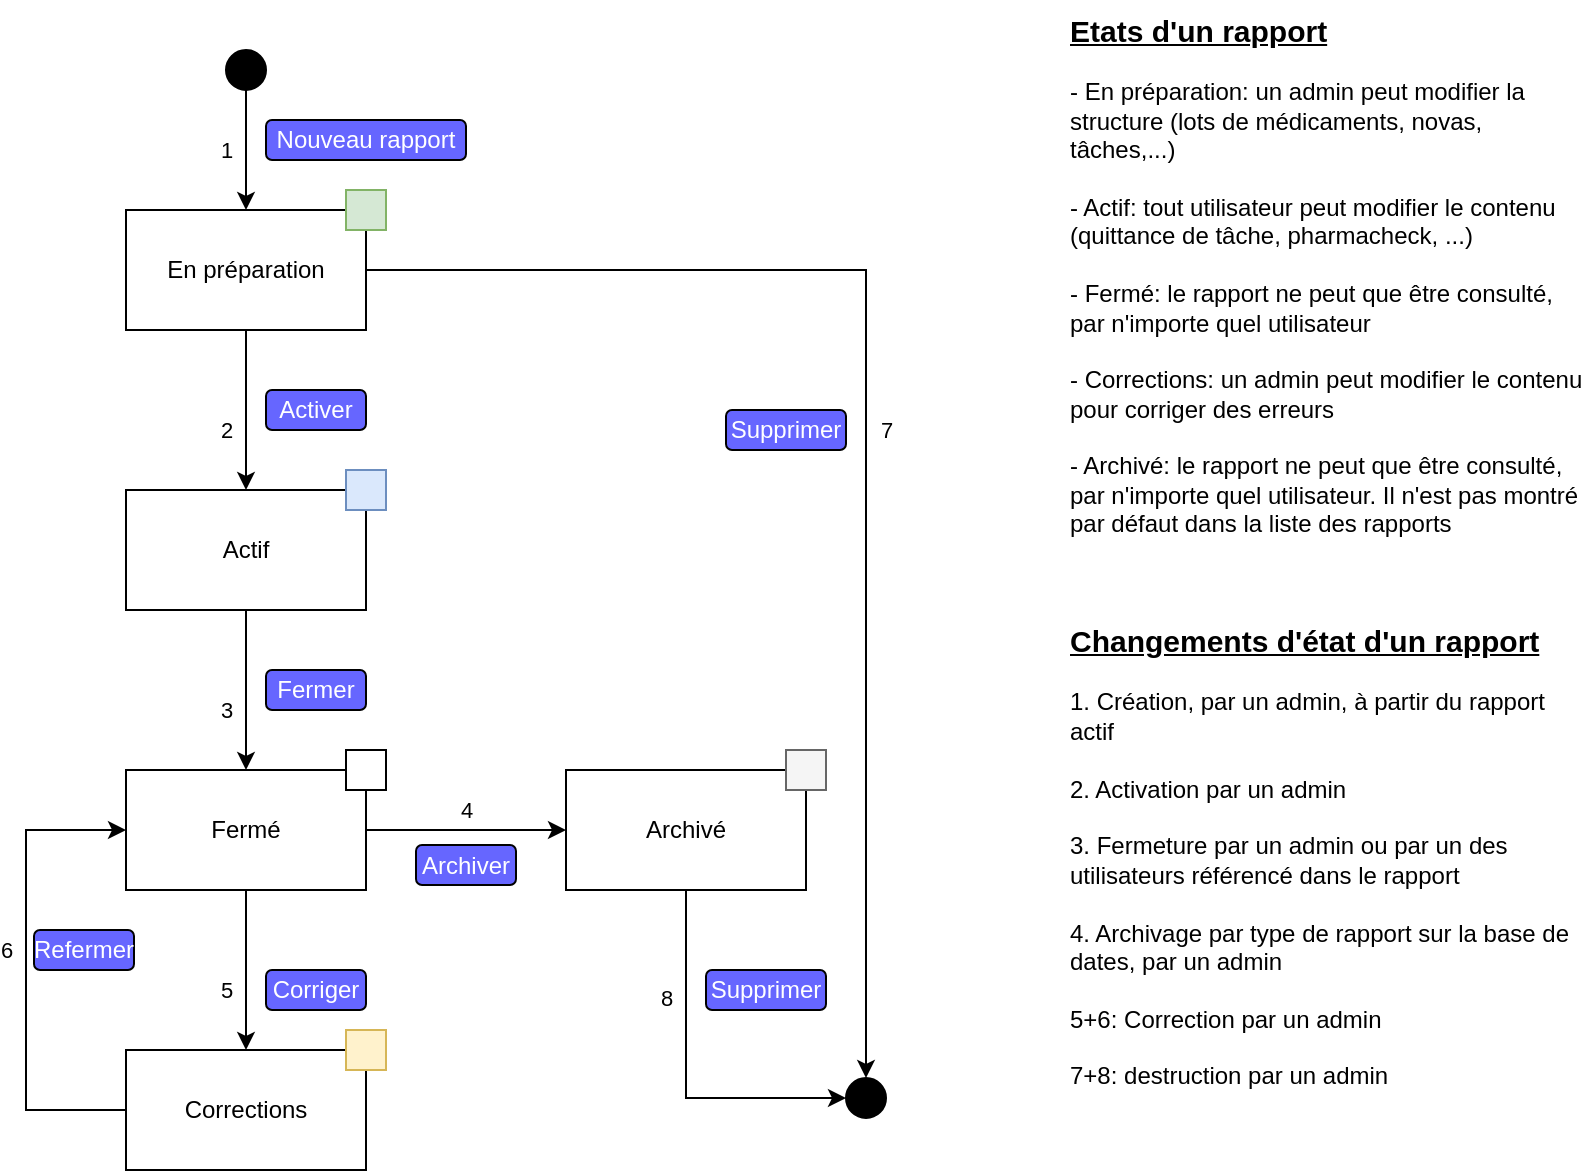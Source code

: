 <mxfile version="12.1.7" type="device" pages="1"><diagram id="l7Rf27e1tCBjD9_Setta" name="Page-1"><mxGraphModel dx="946" dy="680" grid="1" gridSize="10" guides="1" tooltips="1" connect="1" arrows="1" fold="1" page="1" pageScale="1" pageWidth="827" pageHeight="1169" math="0" shadow="0"><root><mxCell id="0"/><mxCell id="1" parent="0"/><mxCell id="783jpXroMkC5PAm37BBJ-1" value="" style="ellipse;whiteSpace=wrap;html=1;aspect=fixed;fillColor=#000000;" parent="1" vertex="1"><mxGeometry x="120" y="40" width="20" height="20" as="geometry"/></mxCell><mxCell id="783jpXroMkC5PAm37BBJ-3" value="" style="ellipse;whiteSpace=wrap;html=1;aspect=fixed;fillColor=#000000;" parent="1" vertex="1"><mxGeometry x="430" y="554" width="20" height="20" as="geometry"/></mxCell><mxCell id="783jpXroMkC5PAm37BBJ-8" value="2" style="edgeStyle=orthogonalEdgeStyle;rounded=0;orthogonalLoop=1;jettySize=auto;html=1;" parent="1" source="783jpXroMkC5PAm37BBJ-6" target="783jpXroMkC5PAm37BBJ-7" edge="1"><mxGeometry x="0.25" y="-10" relative="1" as="geometry"><mxPoint as="offset"/></mxGeometry></mxCell><mxCell id="783jpXroMkC5PAm37BBJ-6" value="En préparation" style="rounded=0;whiteSpace=wrap;html=1;fillColor=#FFFFFF;" parent="1" vertex="1"><mxGeometry x="70" y="120" width="120" height="60" as="geometry"/></mxCell><mxCell id="783jpXroMkC5PAm37BBJ-10" value="3" style="edgeStyle=orthogonalEdgeStyle;rounded=0;orthogonalLoop=1;jettySize=auto;html=1;" parent="1" source="783jpXroMkC5PAm37BBJ-7" target="783jpXroMkC5PAm37BBJ-9" edge="1"><mxGeometry x="0.25" y="-10" relative="1" as="geometry"><mxPoint as="offset"/></mxGeometry></mxCell><mxCell id="783jpXroMkC5PAm37BBJ-7" value="Actif" style="rounded=0;whiteSpace=wrap;html=1;fillColor=#FFFFFF;" parent="1" vertex="1"><mxGeometry x="70" y="260" width="120" height="60" as="geometry"/></mxCell><mxCell id="783jpXroMkC5PAm37BBJ-12" value="4" style="edgeStyle=orthogonalEdgeStyle;rounded=0;orthogonalLoop=1;jettySize=auto;html=1;" parent="1" source="783jpXroMkC5PAm37BBJ-9" target="783jpXroMkC5PAm37BBJ-11" edge="1"><mxGeometry y="10" relative="1" as="geometry"><mxPoint as="offset"/></mxGeometry></mxCell><mxCell id="783jpXroMkC5PAm37BBJ-14" value="5" style="edgeStyle=orthogonalEdgeStyle;rounded=0;orthogonalLoop=1;jettySize=auto;html=1;" parent="1" source="783jpXroMkC5PAm37BBJ-9" target="783jpXroMkC5PAm37BBJ-13" edge="1"><mxGeometry x="0.25" y="-10" relative="1" as="geometry"><mxPoint as="offset"/></mxGeometry></mxCell><mxCell id="783jpXroMkC5PAm37BBJ-9" value="Fermé" style="rounded=0;whiteSpace=wrap;html=1;fillColor=#FFFFFF;" parent="1" vertex="1"><mxGeometry x="70" y="400" width="120" height="60" as="geometry"/></mxCell><mxCell id="783jpXroMkC5PAm37BBJ-13" value="Corrections" style="rounded=0;whiteSpace=wrap;html=1;fillColor=#FFFFFF;" parent="1" vertex="1"><mxGeometry x="70" y="540" width="120" height="60" as="geometry"/></mxCell><mxCell id="783jpXroMkC5PAm37BBJ-11" value="Archivé" style="rounded=0;whiteSpace=wrap;html=1;fillColor=#FFFFFF;" parent="1" vertex="1"><mxGeometry x="290" y="400" width="120" height="60" as="geometry"/></mxCell><mxCell id="783jpXroMkC5PAm37BBJ-15" value="1" style="edgeStyle=orthogonalEdgeStyle;rounded=0;orthogonalLoop=1;jettySize=auto;html=1;exitX=0.5;exitY=1;exitDx=0;exitDy=0;entryX=0.5;entryY=0;entryDx=0;entryDy=0;" parent="1" source="783jpXroMkC5PAm37BBJ-1" target="783jpXroMkC5PAm37BBJ-6" edge="1"><mxGeometry x="-0.005" y="-10" relative="1" as="geometry"><mxPoint x="140" y="190" as="sourcePoint"/><mxPoint x="180" y="90" as="targetPoint"/><mxPoint as="offset"/></mxGeometry></mxCell><mxCell id="783jpXroMkC5PAm37BBJ-16" value="6" style="edgeStyle=orthogonalEdgeStyle;rounded=0;orthogonalLoop=1;jettySize=auto;html=1;entryX=0;entryY=0.5;entryDx=0;entryDy=0;exitX=0;exitY=0.5;exitDx=0;exitDy=0;" parent="1" source="783jpXroMkC5PAm37BBJ-13" target="783jpXroMkC5PAm37BBJ-9" edge="1"><mxGeometry x="0.082" y="10" relative="1" as="geometry"><mxPoint x="150" y="200" as="sourcePoint"/><mxPoint x="150" y="280" as="targetPoint"/><Array as="points"><mxPoint x="20" y="570"/><mxPoint x="20" y="430"/></Array><mxPoint as="offset"/></mxGeometry></mxCell><mxCell id="783jpXroMkC5PAm37BBJ-17" value="7" style="edgeStyle=orthogonalEdgeStyle;rounded=0;orthogonalLoop=1;jettySize=auto;html=1;exitX=1;exitY=0.5;exitDx=0;exitDy=0;entryX=0.5;entryY=0;entryDx=0;entryDy=0;" parent="1" source="783jpXroMkC5PAm37BBJ-6" target="783jpXroMkC5PAm37BBJ-3" edge="1"><mxGeometry x="-0.235" y="-81" relative="1" as="geometry"><mxPoint x="160" y="210" as="sourcePoint"/><mxPoint x="160" y="290" as="targetPoint"/><mxPoint x="91" y="80" as="offset"/></mxGeometry></mxCell><mxCell id="783jpXroMkC5PAm37BBJ-18" value="8" style="edgeStyle=orthogonalEdgeStyle;rounded=0;orthogonalLoop=1;jettySize=auto;html=1;entryX=0;entryY=0.5;entryDx=0;entryDy=0;exitX=0.5;exitY=1;exitDx=0;exitDy=0;" parent="1" source="783jpXroMkC5PAm37BBJ-11" target="783jpXroMkC5PAm37BBJ-3" edge="1"><mxGeometry x="-0.413" y="-10" relative="1" as="geometry"><mxPoint x="170" y="220" as="sourcePoint"/><mxPoint x="170" y="300" as="targetPoint"/><mxPoint as="offset"/></mxGeometry></mxCell><mxCell id="783jpXroMkC5PAm37BBJ-19" value="" style="whiteSpace=wrap;html=1;aspect=fixed;fillColor=#d5e8d4;strokeColor=#82b366;" parent="1" vertex="1"><mxGeometry x="180" y="110" width="20" height="20" as="geometry"/></mxCell><mxCell id="783jpXroMkC5PAm37BBJ-20" value="" style="whiteSpace=wrap;html=1;aspect=fixed;fillColor=#dae8fc;strokeColor=#6c8ebf;" parent="1" vertex="1"><mxGeometry x="180" y="250" width="20" height="20" as="geometry"/></mxCell><mxCell id="783jpXroMkC5PAm37BBJ-21" value="" style="whiteSpace=wrap;html=1;aspect=fixed;" parent="1" vertex="1"><mxGeometry x="180" y="390" width="20" height="20" as="geometry"/></mxCell><mxCell id="783jpXroMkC5PAm37BBJ-22" value="" style="whiteSpace=wrap;html=1;aspect=fixed;fillColor=#fff2cc;strokeColor=#d6b656;" parent="1" vertex="1"><mxGeometry x="180" y="530" width="20" height="20" as="geometry"/></mxCell><mxCell id="783jpXroMkC5PAm37BBJ-23" value="" style="whiteSpace=wrap;html=1;aspect=fixed;fillColor=#f5f5f5;strokeColor=#666666;fontColor=#333333;" parent="1" vertex="1"><mxGeometry x="400" y="390" width="20" height="20" as="geometry"/></mxCell><mxCell id="783jpXroMkC5PAm37BBJ-24" value="&lt;font style=&quot;font-size: 15px&quot;&gt;&lt;u&gt;&lt;b&gt;Etats d'un rapport&lt;/b&gt;&lt;/u&gt;&lt;/font&gt;&lt;br&gt;&lt;br&gt;- En préparation: un admin peut modifier la structure (lots de médicaments, novas, tâches,...)&lt;br&gt;&lt;br&gt;- Actif: tout utilisateur peut modifier le contenu (quittance de tâche, pharmacheck, ...)&lt;br&gt;&lt;br&gt;- Fermé: le rapport ne peut que être consulté, par n'importe quel utilisateur&lt;br&gt;&lt;br&gt;- Corrections: un admin peut modifier le contenu pour corriger des erreurs&lt;br&gt;&lt;br&gt;- Archivé: le rapport ne peut que être consulté, par n'importe quel utilisateur. Il n'est pas montré par défaut dans la liste des rapports" style="text;html=1;strokeColor=none;fillColor=none;align=left;verticalAlign=top;whiteSpace=wrap;rounded=0;" parent="1" vertex="1"><mxGeometry x="540" y="15" width="260" height="275" as="geometry"/></mxCell><mxCell id="783jpXroMkC5PAm37BBJ-25" value="&lt;font style=&quot;font-size: 15px&quot;&gt;&lt;u&gt;&lt;b&gt;Changements d'état d'un rapport&lt;/b&gt;&lt;/u&gt;&lt;/font&gt;&lt;br&gt;&lt;br&gt;1. Création, par un admin, à partir du rapport actif&lt;br&gt;&lt;br&gt;2. Activation par un admin&lt;br&gt;&lt;br&gt;3. Fermeture par un admin ou par un des utilisateurs référencé dans le rapport&lt;br&gt;&lt;br&gt;4. Archivage par type de rapport sur la base de dates, par un admin&lt;br&gt;&lt;br&gt;5+6: Correction par un admin&lt;br&gt;&lt;br&gt;7+8: destruction par un admin" style="text;html=1;strokeColor=none;fillColor=none;align=left;verticalAlign=top;whiteSpace=wrap;rounded=0;" parent="1" vertex="1"><mxGeometry x="540" y="320" width="260" height="275" as="geometry"/></mxCell><mxCell id="fJY2EOk96UhymBGIBlHU-1" value="Nouveau rapport" style="rounded=1;whiteSpace=wrap;html=1;fillColor=#6666FF;fontColor=#FFFFFF;" vertex="1" parent="1"><mxGeometry x="140" y="75" width="100" height="20" as="geometry"/></mxCell><mxCell id="fJY2EOk96UhymBGIBlHU-3" value="Activer" style="rounded=1;whiteSpace=wrap;html=1;fillColor=#6666FF;fontColor=#FFFFFF;" vertex="1" parent="1"><mxGeometry x="140" y="210" width="50" height="20" as="geometry"/></mxCell><mxCell id="fJY2EOk96UhymBGIBlHU-4" value="Fermer" style="rounded=1;whiteSpace=wrap;html=1;fillColor=#6666FF;fontColor=#FFFFFF;" vertex="1" parent="1"><mxGeometry x="140" y="350" width="50" height="20" as="geometry"/></mxCell><mxCell id="fJY2EOk96UhymBGIBlHU-5" value="Corriger" style="rounded=1;whiteSpace=wrap;html=1;fillColor=#6666FF;fontColor=#FFFFFF;" vertex="1" parent="1"><mxGeometry x="140" y="500" width="50" height="20" as="geometry"/></mxCell><mxCell id="fJY2EOk96UhymBGIBlHU-6" value="Refermer" style="rounded=1;whiteSpace=wrap;html=1;fillColor=#6666FF;fontColor=#FFFFFF;" vertex="1" parent="1"><mxGeometry x="24" y="480" width="50" height="20" as="geometry"/></mxCell><mxCell id="fJY2EOk96UhymBGIBlHU-7" value="Archiver" style="rounded=1;whiteSpace=wrap;html=1;fillColor=#6666FF;fontColor=#FFFFFF;" vertex="1" parent="1"><mxGeometry x="215" y="437.5" width="50" height="20" as="geometry"/></mxCell><mxCell id="fJY2EOk96UhymBGIBlHU-8" value="Supprimer" style="rounded=1;whiteSpace=wrap;html=1;fillColor=#6666FF;fontColor=#FFFFFF;" vertex="1" parent="1"><mxGeometry x="360" y="500" width="60" height="20" as="geometry"/></mxCell><mxCell id="fJY2EOk96UhymBGIBlHU-9" value="Supprimer" style="rounded=1;whiteSpace=wrap;html=1;fillColor=#6666FF;fontColor=#FFFFFF;" vertex="1" parent="1"><mxGeometry x="370" y="220" width="60" height="20" as="geometry"/></mxCell></root></mxGraphModel></diagram></mxfile>